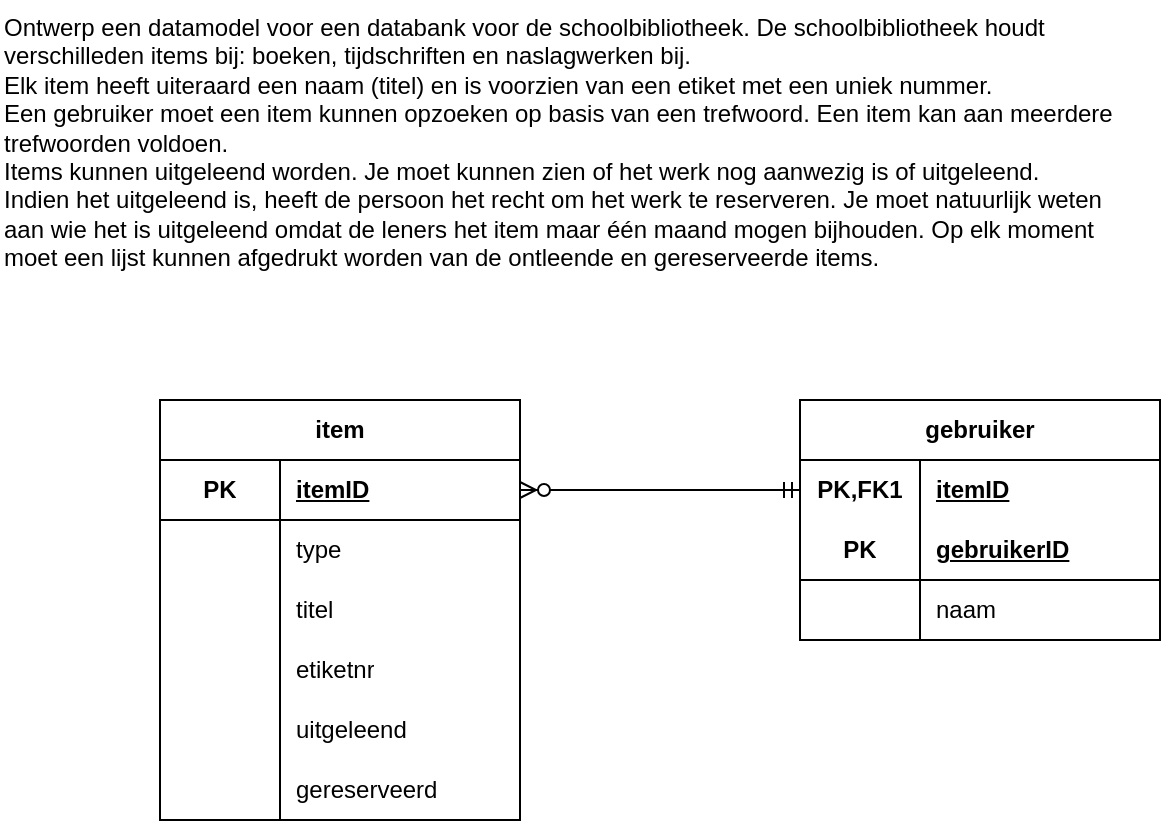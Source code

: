 <mxfile version="21.0.8" type="device"><diagram id="aogUYmAXMipeb27RVq9X" name="Pagina-1"><mxGraphModel dx="1050" dy="541" grid="1" gridSize="10" guides="1" tooltips="1" connect="1" arrows="1" fold="1" page="1" pageScale="1" pageWidth="827" pageHeight="1169" math="0" shadow="0"><root><mxCell id="0"/><mxCell id="1" parent="0"/><mxCell id="ukiAyM9em8XtCi4i7ILv-1" value="Ontwerp een datamodel voor een databank voor de schoolbibliotheek. De schoolbibliotheek houdt&lt;br&gt;verschilleden items bij: boeken, tijdschriften en naslagwerken bij.&lt;br&gt;Elk item heeft uiteraard een naam (titel) en is voorzien van een etiket met een uniek nummer.&lt;br&gt;Een gebruiker moet een item kunnen opzoeken op basis van een trefwoord. Een item kan aan meerdere&lt;br&gt;trefwoorden voldoen.&lt;br&gt;Items kunnen uitgeleend worden. Je moet kunnen zien of het werk nog aanwezig is of uitgeleend.&lt;br&gt;Indien het uitgeleend is, heeft de persoon het recht om het werk te reserveren. Je moet natuurlijk weten aan wie het is uitgeleend omdat de leners het item maar één maand mogen bijhouden. Op elk moment moet een lijst kunnen afgedrukt worden van de ontleende en gereserveerde items." style="text;whiteSpace=wrap;html=1;" vertex="1" parent="1"><mxGeometry width="560" height="160" as="geometry"/></mxCell><mxCell id="ukiAyM9em8XtCi4i7ILv-57" value="item" style="shape=table;startSize=30;container=1;collapsible=1;childLayout=tableLayout;fixedRows=1;rowLines=0;fontStyle=1;align=center;resizeLast=1;html=1;whiteSpace=wrap;" vertex="1" parent="1"><mxGeometry x="80" y="200" width="180" height="210" as="geometry"/></mxCell><mxCell id="ukiAyM9em8XtCi4i7ILv-61" value="" style="shape=tableRow;horizontal=0;startSize=0;swimlaneHead=0;swimlaneBody=0;fillColor=none;collapsible=0;dropTarget=0;points=[[0,0.5],[1,0.5]];portConstraint=eastwest;top=0;left=0;right=0;bottom=1;html=1;" vertex="1" parent="ukiAyM9em8XtCi4i7ILv-57"><mxGeometry y="30" width="180" height="30" as="geometry"/></mxCell><mxCell id="ukiAyM9em8XtCi4i7ILv-62" value="PK" style="shape=partialRectangle;connectable=0;fillColor=none;top=0;left=0;bottom=0;right=0;fontStyle=1;overflow=hidden;html=1;whiteSpace=wrap;" vertex="1" parent="ukiAyM9em8XtCi4i7ILv-61"><mxGeometry width="60" height="30" as="geometry"><mxRectangle width="60" height="30" as="alternateBounds"/></mxGeometry></mxCell><mxCell id="ukiAyM9em8XtCi4i7ILv-63" value="itemID" style="shape=partialRectangle;connectable=0;fillColor=none;top=0;left=0;bottom=0;right=0;align=left;spacingLeft=6;fontStyle=5;overflow=hidden;html=1;whiteSpace=wrap;" vertex="1" parent="ukiAyM9em8XtCi4i7ILv-61"><mxGeometry x="60" width="120" height="30" as="geometry"><mxRectangle width="120" height="30" as="alternateBounds"/></mxGeometry></mxCell><mxCell id="ukiAyM9em8XtCi4i7ILv-64" value="" style="shape=tableRow;horizontal=0;startSize=0;swimlaneHead=0;swimlaneBody=0;fillColor=none;collapsible=0;dropTarget=0;points=[[0,0.5],[1,0.5]];portConstraint=eastwest;top=0;left=0;right=0;bottom=0;html=1;" vertex="1" parent="ukiAyM9em8XtCi4i7ILv-57"><mxGeometry y="60" width="180" height="30" as="geometry"/></mxCell><mxCell id="ukiAyM9em8XtCi4i7ILv-65" value="" style="shape=partialRectangle;connectable=0;fillColor=none;top=0;left=0;bottom=0;right=0;editable=1;overflow=hidden;html=1;whiteSpace=wrap;" vertex="1" parent="ukiAyM9em8XtCi4i7ILv-64"><mxGeometry width="60" height="30" as="geometry"><mxRectangle width="60" height="30" as="alternateBounds"/></mxGeometry></mxCell><mxCell id="ukiAyM9em8XtCi4i7ILv-66" value="type" style="shape=partialRectangle;connectable=0;fillColor=none;top=0;left=0;bottom=0;right=0;align=left;spacingLeft=6;overflow=hidden;html=1;whiteSpace=wrap;" vertex="1" parent="ukiAyM9em8XtCi4i7ILv-64"><mxGeometry x="60" width="120" height="30" as="geometry"><mxRectangle width="120" height="30" as="alternateBounds"/></mxGeometry></mxCell><mxCell id="ukiAyM9em8XtCi4i7ILv-67" value="" style="shape=tableRow;horizontal=0;startSize=0;swimlaneHead=0;swimlaneBody=0;fillColor=none;collapsible=0;dropTarget=0;points=[[0,0.5],[1,0.5]];portConstraint=eastwest;top=0;left=0;right=0;bottom=0;html=1;" vertex="1" parent="ukiAyM9em8XtCi4i7ILv-57"><mxGeometry y="90" width="180" height="30" as="geometry"/></mxCell><mxCell id="ukiAyM9em8XtCi4i7ILv-68" value="" style="shape=partialRectangle;connectable=0;fillColor=none;top=0;left=0;bottom=0;right=0;editable=1;overflow=hidden;html=1;whiteSpace=wrap;" vertex="1" parent="ukiAyM9em8XtCi4i7ILv-67"><mxGeometry width="60" height="30" as="geometry"><mxRectangle width="60" height="30" as="alternateBounds"/></mxGeometry></mxCell><mxCell id="ukiAyM9em8XtCi4i7ILv-69" value="titel" style="shape=partialRectangle;connectable=0;fillColor=none;top=0;left=0;bottom=0;right=0;align=left;spacingLeft=6;overflow=hidden;html=1;whiteSpace=wrap;" vertex="1" parent="ukiAyM9em8XtCi4i7ILv-67"><mxGeometry x="60" width="120" height="30" as="geometry"><mxRectangle width="120" height="30" as="alternateBounds"/></mxGeometry></mxCell><mxCell id="ukiAyM9em8XtCi4i7ILv-83" value="" style="shape=tableRow;horizontal=0;startSize=0;swimlaneHead=0;swimlaneBody=0;fillColor=none;collapsible=0;dropTarget=0;points=[[0,0.5],[1,0.5]];portConstraint=eastwest;top=0;left=0;right=0;bottom=0;html=1;" vertex="1" parent="ukiAyM9em8XtCi4i7ILv-57"><mxGeometry y="120" width="180" height="30" as="geometry"/></mxCell><mxCell id="ukiAyM9em8XtCi4i7ILv-84" value="" style="shape=partialRectangle;connectable=0;fillColor=none;top=0;left=0;bottom=0;right=0;editable=1;overflow=hidden;html=1;whiteSpace=wrap;" vertex="1" parent="ukiAyM9em8XtCi4i7ILv-83"><mxGeometry width="60" height="30" as="geometry"><mxRectangle width="60" height="30" as="alternateBounds"/></mxGeometry></mxCell><mxCell id="ukiAyM9em8XtCi4i7ILv-85" value="etiketnr" style="shape=partialRectangle;connectable=0;fillColor=none;top=0;left=0;bottom=0;right=0;align=left;spacingLeft=6;overflow=hidden;html=1;whiteSpace=wrap;" vertex="1" parent="ukiAyM9em8XtCi4i7ILv-83"><mxGeometry x="60" width="120" height="30" as="geometry"><mxRectangle width="120" height="30" as="alternateBounds"/></mxGeometry></mxCell><mxCell id="ukiAyM9em8XtCi4i7ILv-86" value="" style="shape=tableRow;horizontal=0;startSize=0;swimlaneHead=0;swimlaneBody=0;fillColor=none;collapsible=0;dropTarget=0;points=[[0,0.5],[1,0.5]];portConstraint=eastwest;top=0;left=0;right=0;bottom=0;html=1;" vertex="1" parent="ukiAyM9em8XtCi4i7ILv-57"><mxGeometry y="150" width="180" height="30" as="geometry"/></mxCell><mxCell id="ukiAyM9em8XtCi4i7ILv-87" value="" style="shape=partialRectangle;connectable=0;fillColor=none;top=0;left=0;bottom=0;right=0;editable=1;overflow=hidden;html=1;whiteSpace=wrap;" vertex="1" parent="ukiAyM9em8XtCi4i7ILv-86"><mxGeometry width="60" height="30" as="geometry"><mxRectangle width="60" height="30" as="alternateBounds"/></mxGeometry></mxCell><mxCell id="ukiAyM9em8XtCi4i7ILv-88" value="uitgeleend" style="shape=partialRectangle;connectable=0;fillColor=none;top=0;left=0;bottom=0;right=0;align=left;spacingLeft=6;overflow=hidden;html=1;whiteSpace=wrap;" vertex="1" parent="ukiAyM9em8XtCi4i7ILv-86"><mxGeometry x="60" width="120" height="30" as="geometry"><mxRectangle width="120" height="30" as="alternateBounds"/></mxGeometry></mxCell><mxCell id="ukiAyM9em8XtCi4i7ILv-89" value="" style="shape=tableRow;horizontal=0;startSize=0;swimlaneHead=0;swimlaneBody=0;fillColor=none;collapsible=0;dropTarget=0;points=[[0,0.5],[1,0.5]];portConstraint=eastwest;top=0;left=0;right=0;bottom=0;html=1;" vertex="1" parent="ukiAyM9em8XtCi4i7ILv-57"><mxGeometry y="180" width="180" height="30" as="geometry"/></mxCell><mxCell id="ukiAyM9em8XtCi4i7ILv-90" value="" style="shape=partialRectangle;connectable=0;fillColor=none;top=0;left=0;bottom=0;right=0;editable=1;overflow=hidden;html=1;whiteSpace=wrap;" vertex="1" parent="ukiAyM9em8XtCi4i7ILv-89"><mxGeometry width="60" height="30" as="geometry"><mxRectangle width="60" height="30" as="alternateBounds"/></mxGeometry></mxCell><mxCell id="ukiAyM9em8XtCi4i7ILv-91" value="gereserveerd" style="shape=partialRectangle;connectable=0;fillColor=none;top=0;left=0;bottom=0;right=0;align=left;spacingLeft=6;overflow=hidden;html=1;whiteSpace=wrap;" vertex="1" parent="ukiAyM9em8XtCi4i7ILv-89"><mxGeometry x="60" width="120" height="30" as="geometry"><mxRectangle width="120" height="30" as="alternateBounds"/></mxGeometry></mxCell><mxCell id="ukiAyM9em8XtCi4i7ILv-70" value="gebruiker" style="shape=table;startSize=30;container=1;collapsible=1;childLayout=tableLayout;fixedRows=1;rowLines=0;fontStyle=1;align=center;resizeLast=1;html=1;whiteSpace=wrap;" vertex="1" parent="1"><mxGeometry x="400" y="200" width="180" height="120" as="geometry"/></mxCell><mxCell id="ukiAyM9em8XtCi4i7ILv-71" value="" style="shape=tableRow;horizontal=0;startSize=0;swimlaneHead=0;swimlaneBody=0;fillColor=none;collapsible=0;dropTarget=0;points=[[0,0.5],[1,0.5]];portConstraint=eastwest;top=0;left=0;right=0;bottom=0;html=1;" vertex="1" parent="ukiAyM9em8XtCi4i7ILv-70"><mxGeometry y="30" width="180" height="30" as="geometry"/></mxCell><mxCell id="ukiAyM9em8XtCi4i7ILv-72" value="PK,FK1" style="shape=partialRectangle;connectable=0;fillColor=none;top=0;left=0;bottom=0;right=0;fontStyle=1;overflow=hidden;html=1;whiteSpace=wrap;" vertex="1" parent="ukiAyM9em8XtCi4i7ILv-71"><mxGeometry width="60" height="30" as="geometry"><mxRectangle width="60" height="30" as="alternateBounds"/></mxGeometry></mxCell><mxCell id="ukiAyM9em8XtCi4i7ILv-73" value="itemID" style="shape=partialRectangle;connectable=0;fillColor=none;top=0;left=0;bottom=0;right=0;align=left;spacingLeft=6;fontStyle=5;overflow=hidden;html=1;whiteSpace=wrap;" vertex="1" parent="ukiAyM9em8XtCi4i7ILv-71"><mxGeometry x="60" width="120" height="30" as="geometry"><mxRectangle width="120" height="30" as="alternateBounds"/></mxGeometry></mxCell><mxCell id="ukiAyM9em8XtCi4i7ILv-74" value="" style="shape=tableRow;horizontal=0;startSize=0;swimlaneHead=0;swimlaneBody=0;fillColor=none;collapsible=0;dropTarget=0;points=[[0,0.5],[1,0.5]];portConstraint=eastwest;top=0;left=0;right=0;bottom=1;html=1;" vertex="1" parent="ukiAyM9em8XtCi4i7ILv-70"><mxGeometry y="60" width="180" height="30" as="geometry"/></mxCell><mxCell id="ukiAyM9em8XtCi4i7ILv-75" value="PK" style="shape=partialRectangle;connectable=0;fillColor=none;top=0;left=0;bottom=0;right=0;fontStyle=1;overflow=hidden;html=1;whiteSpace=wrap;" vertex="1" parent="ukiAyM9em8XtCi4i7ILv-74"><mxGeometry width="60" height="30" as="geometry"><mxRectangle width="60" height="30" as="alternateBounds"/></mxGeometry></mxCell><mxCell id="ukiAyM9em8XtCi4i7ILv-76" value="gebruikerID" style="shape=partialRectangle;connectable=0;fillColor=none;top=0;left=0;bottom=0;right=0;align=left;spacingLeft=6;fontStyle=5;overflow=hidden;html=1;whiteSpace=wrap;" vertex="1" parent="ukiAyM9em8XtCi4i7ILv-74"><mxGeometry x="60" width="120" height="30" as="geometry"><mxRectangle width="120" height="30" as="alternateBounds"/></mxGeometry></mxCell><mxCell id="ukiAyM9em8XtCi4i7ILv-77" value="" style="shape=tableRow;horizontal=0;startSize=0;swimlaneHead=0;swimlaneBody=0;fillColor=none;collapsible=0;dropTarget=0;points=[[0,0.5],[1,0.5]];portConstraint=eastwest;top=0;left=0;right=0;bottom=0;html=1;" vertex="1" parent="ukiAyM9em8XtCi4i7ILv-70"><mxGeometry y="90" width="180" height="30" as="geometry"/></mxCell><mxCell id="ukiAyM9em8XtCi4i7ILv-78" value="" style="shape=partialRectangle;connectable=0;fillColor=none;top=0;left=0;bottom=0;right=0;editable=1;overflow=hidden;html=1;whiteSpace=wrap;" vertex="1" parent="ukiAyM9em8XtCi4i7ILv-77"><mxGeometry width="60" height="30" as="geometry"><mxRectangle width="60" height="30" as="alternateBounds"/></mxGeometry></mxCell><mxCell id="ukiAyM9em8XtCi4i7ILv-79" value="naam" style="shape=partialRectangle;connectable=0;fillColor=none;top=0;left=0;bottom=0;right=0;align=left;spacingLeft=6;overflow=hidden;html=1;whiteSpace=wrap;" vertex="1" parent="ukiAyM9em8XtCi4i7ILv-77"><mxGeometry x="60" width="120" height="30" as="geometry"><mxRectangle width="120" height="30" as="alternateBounds"/></mxGeometry></mxCell><mxCell id="ukiAyM9em8XtCi4i7ILv-92" value="" style="edgeStyle=entityRelationEdgeStyle;fontSize=12;html=1;endArrow=ERzeroToMany;startArrow=ERmandOne;rounded=0;exitX=0;exitY=0.5;exitDx=0;exitDy=0;entryX=1;entryY=0.5;entryDx=0;entryDy=0;" edge="1" parent="1" source="ukiAyM9em8XtCi4i7ILv-71" target="ukiAyM9em8XtCi4i7ILv-61"><mxGeometry width="100" height="100" relative="1" as="geometry"><mxPoint x="360" y="340" as="sourcePoint"/><mxPoint x="460" y="240" as="targetPoint"/></mxGeometry></mxCell></root></mxGraphModel></diagram></mxfile>